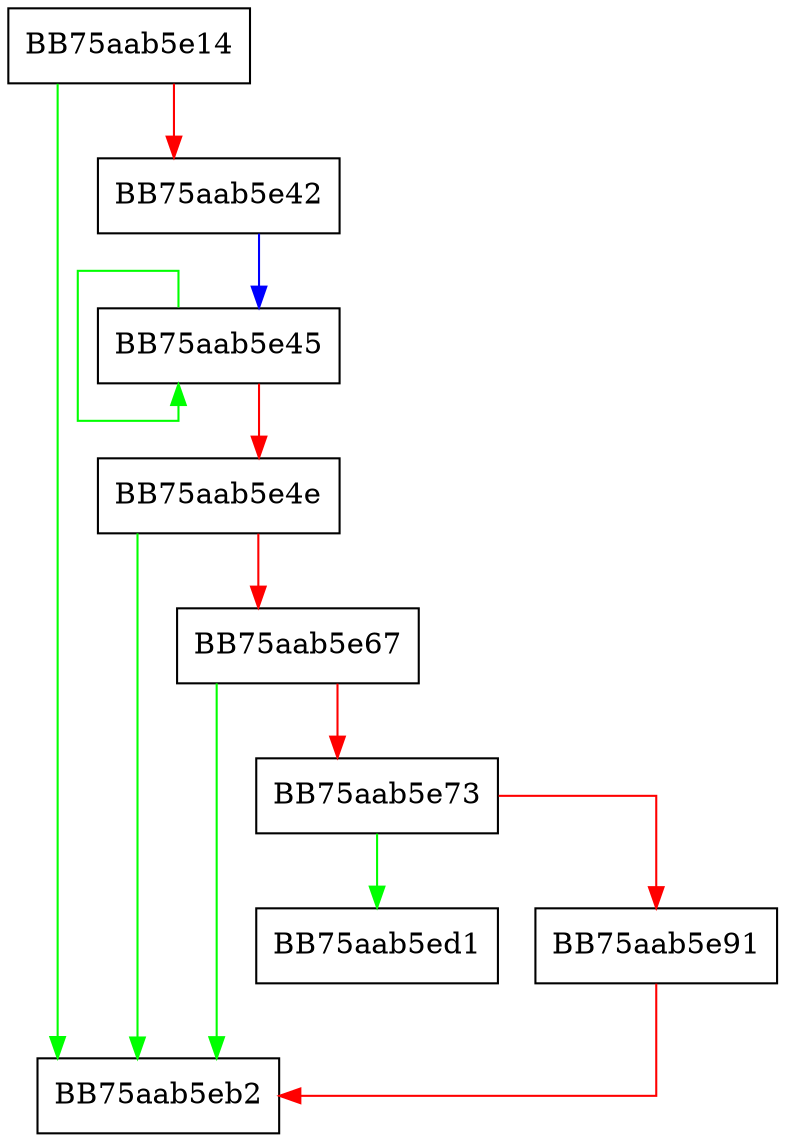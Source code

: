 digraph GetValueFromString {
  node [shape="box"];
  graph [splines=ortho];
  BB75aab5e14 -> BB75aab5eb2 [color="green"];
  BB75aab5e14 -> BB75aab5e42 [color="red"];
  BB75aab5e42 -> BB75aab5e45 [color="blue"];
  BB75aab5e45 -> BB75aab5e45 [color="green"];
  BB75aab5e45 -> BB75aab5e4e [color="red"];
  BB75aab5e4e -> BB75aab5eb2 [color="green"];
  BB75aab5e4e -> BB75aab5e67 [color="red"];
  BB75aab5e67 -> BB75aab5eb2 [color="green"];
  BB75aab5e67 -> BB75aab5e73 [color="red"];
  BB75aab5e73 -> BB75aab5ed1 [color="green"];
  BB75aab5e73 -> BB75aab5e91 [color="red"];
  BB75aab5e91 -> BB75aab5eb2 [color="red"];
}